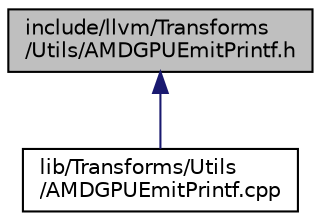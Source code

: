 digraph "include/llvm/Transforms/Utils/AMDGPUEmitPrintf.h"
{
 // LATEX_PDF_SIZE
  bgcolor="transparent";
  edge [fontname="Helvetica",fontsize="10",labelfontname="Helvetica",labelfontsize="10"];
  node [fontname="Helvetica",fontsize="10",shape=record];
  Node1 [label="include/llvm/Transforms\l/Utils/AMDGPUEmitPrintf.h",height=0.2,width=0.4,color="black", fillcolor="grey75", style="filled", fontcolor="black",tooltip=" "];
  Node1 -> Node2 [dir="back",color="midnightblue",fontsize="10",style="solid",fontname="Helvetica"];
  Node2 [label="lib/Transforms/Utils\l/AMDGPUEmitPrintf.cpp",height=0.2,width=0.4,color="black",URL="$AMDGPUEmitPrintf_8cpp.html",tooltip=" "];
}
